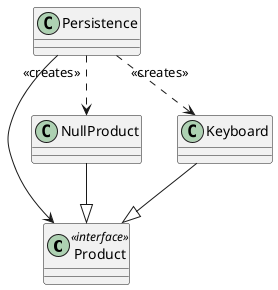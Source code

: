 @startuml
class Product <<interface>>
class NullProduct
class Keyboard

class Persistence

Persistence --> Product
NullProduct --|> Product
Keyboard --|> Product

Persistence "<<creates>>"..> NullProduct
Persistence "<<creates>>"..> Keyboard

@enduml